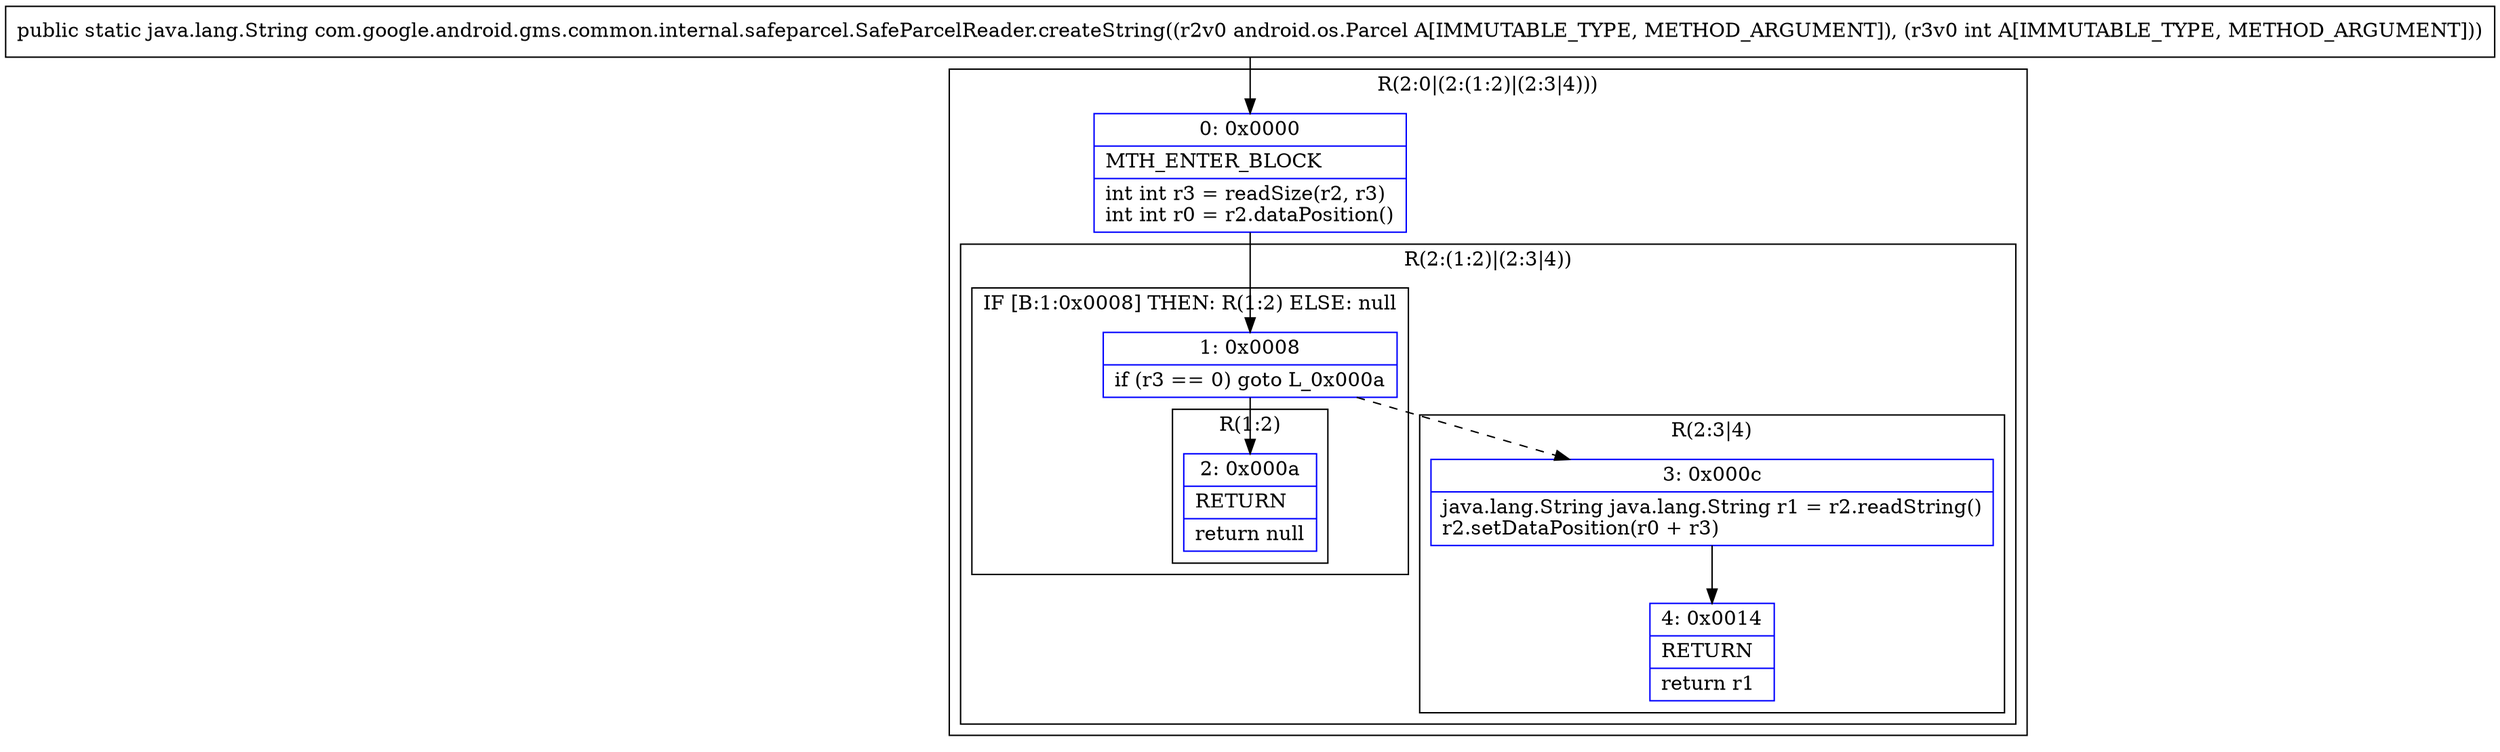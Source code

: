 digraph "CFG forcom.google.android.gms.common.internal.safeparcel.SafeParcelReader.createString(Landroid\/os\/Parcel;I)Ljava\/lang\/String;" {
subgraph cluster_Region_1394275535 {
label = "R(2:0|(2:(1:2)|(2:3|4)))";
node [shape=record,color=blue];
Node_0 [shape=record,label="{0\:\ 0x0000|MTH_ENTER_BLOCK\l|int int r3 = readSize(r2, r3)\lint int r0 = r2.dataPosition()\l}"];
subgraph cluster_Region_1873665471 {
label = "R(2:(1:2)|(2:3|4))";
node [shape=record,color=blue];
subgraph cluster_IfRegion_2141851361 {
label = "IF [B:1:0x0008] THEN: R(1:2) ELSE: null";
node [shape=record,color=blue];
Node_1 [shape=record,label="{1\:\ 0x0008|if (r3 == 0) goto L_0x000a\l}"];
subgraph cluster_Region_509292665 {
label = "R(1:2)";
node [shape=record,color=blue];
Node_2 [shape=record,label="{2\:\ 0x000a|RETURN\l|return null\l}"];
}
}
subgraph cluster_Region_1300588528 {
label = "R(2:3|4)";
node [shape=record,color=blue];
Node_3 [shape=record,label="{3\:\ 0x000c|java.lang.String java.lang.String r1 = r2.readString()\lr2.setDataPosition(r0 + r3)\l}"];
Node_4 [shape=record,label="{4\:\ 0x0014|RETURN\l|return r1\l}"];
}
}
}
MethodNode[shape=record,label="{public static java.lang.String com.google.android.gms.common.internal.safeparcel.SafeParcelReader.createString((r2v0 android.os.Parcel A[IMMUTABLE_TYPE, METHOD_ARGUMENT]), (r3v0 int A[IMMUTABLE_TYPE, METHOD_ARGUMENT])) }"];
MethodNode -> Node_0;
Node_0 -> Node_1;
Node_1 -> Node_2;
Node_1 -> Node_3[style=dashed];
Node_3 -> Node_4;
}

